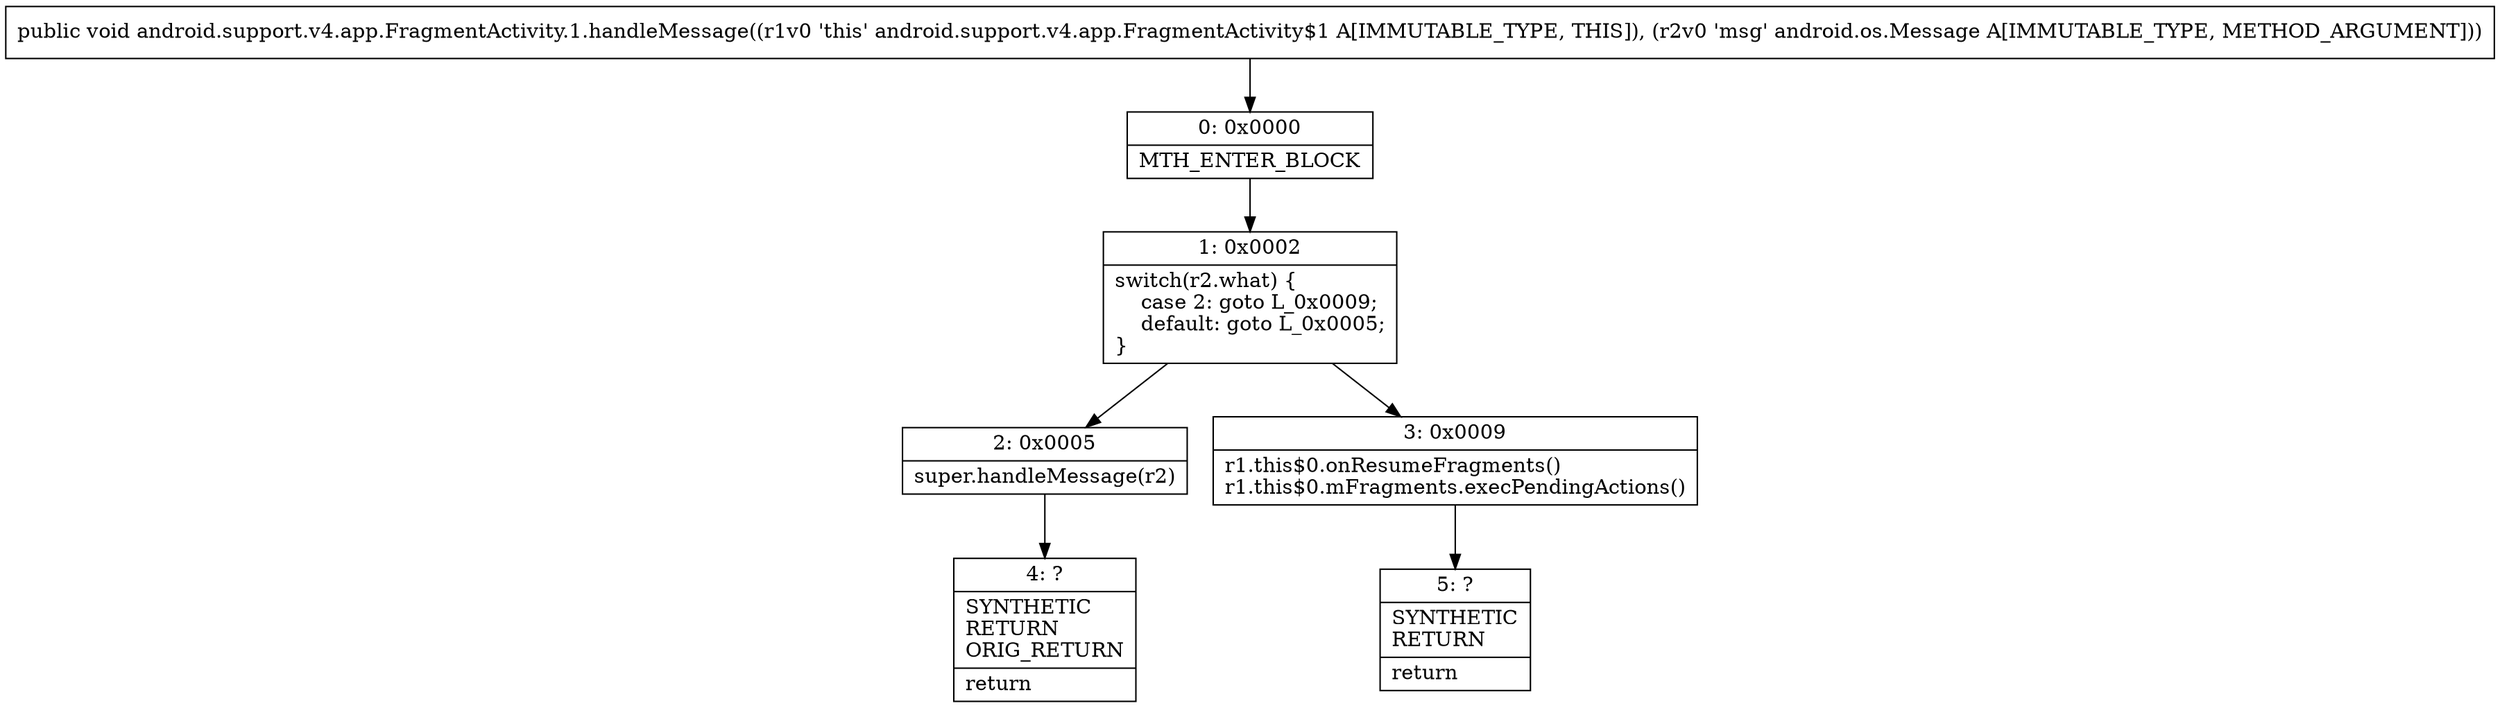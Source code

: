 digraph "CFG forandroid.support.v4.app.FragmentActivity.1.handleMessage(Landroid\/os\/Message;)V" {
Node_0 [shape=record,label="{0\:\ 0x0000|MTH_ENTER_BLOCK\l}"];
Node_1 [shape=record,label="{1\:\ 0x0002|switch(r2.what) \{\l    case 2: goto L_0x0009;\l    default: goto L_0x0005;\l\}\l}"];
Node_2 [shape=record,label="{2\:\ 0x0005|super.handleMessage(r2)\l}"];
Node_3 [shape=record,label="{3\:\ 0x0009|r1.this$0.onResumeFragments()\lr1.this$0.mFragments.execPendingActions()\l}"];
Node_4 [shape=record,label="{4\:\ ?|SYNTHETIC\lRETURN\lORIG_RETURN\l|return\l}"];
Node_5 [shape=record,label="{5\:\ ?|SYNTHETIC\lRETURN\l|return\l}"];
MethodNode[shape=record,label="{public void android.support.v4.app.FragmentActivity.1.handleMessage((r1v0 'this' android.support.v4.app.FragmentActivity$1 A[IMMUTABLE_TYPE, THIS]), (r2v0 'msg' android.os.Message A[IMMUTABLE_TYPE, METHOD_ARGUMENT])) }"];
MethodNode -> Node_0;
Node_0 -> Node_1;
Node_1 -> Node_2;
Node_1 -> Node_3;
Node_2 -> Node_4;
Node_3 -> Node_5;
}

